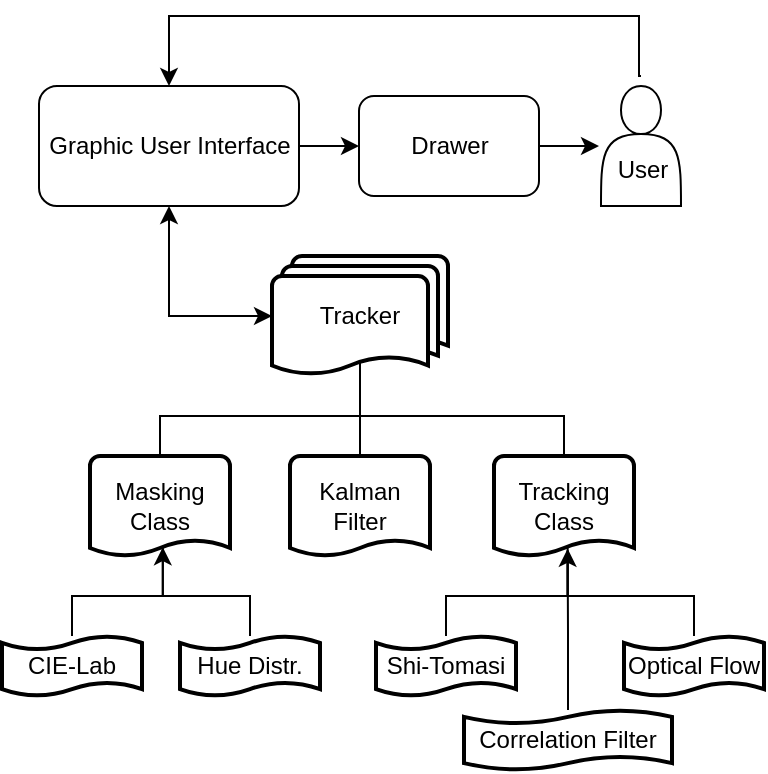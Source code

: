 <mxfile version="13.5.3" type="device"><diagram id="C5RBs43oDa-KdzZeNtuy" name="Page-1"><mxGraphModel dx="1038" dy="536" grid="1" gridSize="10" guides="1" tooltips="1" connect="1" arrows="1" fold="1" page="1" pageScale="1" pageWidth="827" pageHeight="1169" math="0" shadow="0"><root><mxCell id="WIyWlLk6GJQsqaUBKTNV-0"/><mxCell id="WIyWlLk6GJQsqaUBKTNV-1" parent="WIyWlLk6GJQsqaUBKTNV-0"/><mxCell id="q_uHIg8nzAEuxBB4KJ8k-6" style="edgeStyle=orthogonalEdgeStyle;rounded=0;orthogonalLoop=1;jettySize=auto;html=1;entryX=0;entryY=0.5;entryDx=0;entryDy=0;" edge="1" parent="WIyWlLk6GJQsqaUBKTNV-1" source="q_uHIg8nzAEuxBB4KJ8k-0" target="q_uHIg8nzAEuxBB4KJ8k-4"><mxGeometry relative="1" as="geometry"/></mxCell><mxCell id="q_uHIg8nzAEuxBB4KJ8k-10" style="edgeStyle=orthogonalEdgeStyle;rounded=0;orthogonalLoop=1;jettySize=auto;html=1;exitX=0.5;exitY=1;exitDx=0;exitDy=0;entryX=0;entryY=0.5;entryDx=0;entryDy=0;entryPerimeter=0;startArrow=classic;startFill=1;" edge="1" parent="WIyWlLk6GJQsqaUBKTNV-1" source="q_uHIg8nzAEuxBB4KJ8k-0" target="q_uHIg8nzAEuxBB4KJ8k-9"><mxGeometry relative="1" as="geometry"/></mxCell><mxCell id="q_uHIg8nzAEuxBB4KJ8k-0" value="Graphic User Interface" style="rounded=1;whiteSpace=wrap;html=1;" vertex="1" parent="WIyWlLk6GJQsqaUBKTNV-1"><mxGeometry x="234.5" y="125" width="130" height="60" as="geometry"/></mxCell><mxCell id="q_uHIg8nzAEuxBB4KJ8k-5" style="edgeStyle=orthogonalEdgeStyle;rounded=0;orthogonalLoop=1;jettySize=auto;html=1;" edge="1" parent="WIyWlLk6GJQsqaUBKTNV-1" source="q_uHIg8nzAEuxBB4KJ8k-4"><mxGeometry relative="1" as="geometry"><mxPoint x="514.5" y="155" as="targetPoint"/></mxGeometry></mxCell><mxCell id="q_uHIg8nzAEuxBB4KJ8k-4" value="Drawer" style="rounded=1;whiteSpace=wrap;html=1;" vertex="1" parent="WIyWlLk6GJQsqaUBKTNV-1"><mxGeometry x="394.5" y="130" width="90" height="50" as="geometry"/></mxCell><mxCell id="q_uHIg8nzAEuxBB4KJ8k-11" style="edgeStyle=orthogonalEdgeStyle;rounded=0;orthogonalLoop=1;jettySize=auto;html=1;entryX=0.5;entryY=0;entryDx=0;entryDy=0;startArrow=none;startFill=0;exitX=0.5;exitY=0;exitDx=0;exitDy=0;" edge="1" parent="WIyWlLk6GJQsqaUBKTNV-1" target="q_uHIg8nzAEuxBB4KJ8k-0"><mxGeometry relative="1" as="geometry"><mxPoint x="535.5" y="120" as="sourcePoint"/><mxPoint x="299.5" y="120" as="targetPoint"/><Array as="points"><mxPoint x="534.5" y="120"/><mxPoint x="534.5" y="90"/><mxPoint x="299.5" y="90"/></Array></mxGeometry></mxCell><mxCell id="q_uHIg8nzAEuxBB4KJ8k-8" value="" style="shape=actor;whiteSpace=wrap;html=1;" vertex="1" parent="WIyWlLk6GJQsqaUBKTNV-1"><mxGeometry x="515.5" y="125" width="40" height="60" as="geometry"/></mxCell><mxCell id="q_uHIg8nzAEuxBB4KJ8k-9" value="Tracker" style="strokeWidth=2;html=1;shape=mxgraph.flowchart.multi-document;whiteSpace=wrap;" vertex="1" parent="WIyWlLk6GJQsqaUBKTNV-1"><mxGeometry x="351" y="210" width="88" height="60" as="geometry"/></mxCell><mxCell id="q_uHIg8nzAEuxBB4KJ8k-17" style="edgeStyle=orthogonalEdgeStyle;rounded=0;orthogonalLoop=1;jettySize=auto;html=1;entryX=0.5;entryY=0.88;entryDx=0;entryDy=0;entryPerimeter=0;startArrow=none;startFill=0;endArrow=none;endFill=0;" edge="1" parent="WIyWlLk6GJQsqaUBKTNV-1" source="q_uHIg8nzAEuxBB4KJ8k-12" target="q_uHIg8nzAEuxBB4KJ8k-9"><mxGeometry relative="1" as="geometry"><Array as="points"><mxPoint x="295" y="290"/><mxPoint x="395" y="290"/></Array></mxGeometry></mxCell><mxCell id="q_uHIg8nzAEuxBB4KJ8k-12" value="Masking Class" style="strokeWidth=2;html=1;shape=mxgraph.flowchart.document2;whiteSpace=wrap;size=0.16;" vertex="1" parent="WIyWlLk6GJQsqaUBKTNV-1"><mxGeometry x="260" y="310" width="70" height="50" as="geometry"/></mxCell><mxCell id="q_uHIg8nzAEuxBB4KJ8k-18" style="edgeStyle=orthogonalEdgeStyle;rounded=0;orthogonalLoop=1;jettySize=auto;html=1;exitX=0.5;exitY=0;exitDx=0;exitDy=0;exitPerimeter=0;entryX=0.5;entryY=0.88;entryDx=0;entryDy=0;entryPerimeter=0;startArrow=none;startFill=0;endArrow=none;endFill=0;" edge="1" parent="WIyWlLk6GJQsqaUBKTNV-1" source="q_uHIg8nzAEuxBB4KJ8k-15" target="q_uHIg8nzAEuxBB4KJ8k-9"><mxGeometry relative="1" as="geometry"/></mxCell><mxCell id="q_uHIg8nzAEuxBB4KJ8k-15" value="Kalman Filter" style="strokeWidth=2;html=1;shape=mxgraph.flowchart.document2;whiteSpace=wrap;size=0.16;" vertex="1" parent="WIyWlLk6GJQsqaUBKTNV-1"><mxGeometry x="360" y="310" width="70" height="50" as="geometry"/></mxCell><mxCell id="q_uHIg8nzAEuxBB4KJ8k-20" style="edgeStyle=orthogonalEdgeStyle;rounded=0;orthogonalLoop=1;jettySize=auto;html=1;entryX=0.5;entryY=0.88;entryDx=0;entryDy=0;entryPerimeter=0;startArrow=none;startFill=0;endArrow=none;endFill=0;" edge="1" parent="WIyWlLk6GJQsqaUBKTNV-1" source="q_uHIg8nzAEuxBB4KJ8k-16" target="q_uHIg8nzAEuxBB4KJ8k-9"><mxGeometry relative="1" as="geometry"><Array as="points"><mxPoint x="497" y="290"/><mxPoint x="395" y="290"/></Array></mxGeometry></mxCell><mxCell id="q_uHIg8nzAEuxBB4KJ8k-16" value="Tracking Class" style="strokeWidth=2;html=1;shape=mxgraph.flowchart.document2;whiteSpace=wrap;size=0.16;" vertex="1" parent="WIyWlLk6GJQsqaUBKTNV-1"><mxGeometry x="462" y="310" width="70" height="50" as="geometry"/></mxCell><mxCell id="q_uHIg8nzAEuxBB4KJ8k-30" style="edgeStyle=orthogonalEdgeStyle;rounded=0;orthogonalLoop=1;jettySize=auto;html=1;entryX=0.526;entryY=0.912;entryDx=0;entryDy=0;entryPerimeter=0;startArrow=none;startFill=0;endArrow=none;endFill=0;" edge="1" parent="WIyWlLk6GJQsqaUBKTNV-1" source="q_uHIg8nzAEuxBB4KJ8k-21" target="q_uHIg8nzAEuxBB4KJ8k-16"><mxGeometry relative="1" as="geometry"/></mxCell><mxCell id="q_uHIg8nzAEuxBB4KJ8k-21" value="Shi-Tomasi" style="shape=tape;html=1;strokeWidth=2;perimeter=parallelogramPerimeter;whiteSpace=wrap;rounded=1;arcSize=12;size=0.23;" vertex="1" parent="WIyWlLk6GJQsqaUBKTNV-1"><mxGeometry x="403" y="400" width="70" height="30" as="geometry"/></mxCell><mxCell id="q_uHIg8nzAEuxBB4KJ8k-29" style="edgeStyle=orthogonalEdgeStyle;rounded=0;orthogonalLoop=1;jettySize=auto;html=1;entryX=0.526;entryY=0.928;entryDx=0;entryDy=0;entryPerimeter=0;startArrow=none;startFill=0;endArrow=classic;endFill=1;" edge="1" parent="WIyWlLk6GJQsqaUBKTNV-1" source="q_uHIg8nzAEuxBB4KJ8k-22" target="q_uHIg8nzAEuxBB4KJ8k-16"><mxGeometry relative="1" as="geometry"/></mxCell><mxCell id="q_uHIg8nzAEuxBB4KJ8k-22" value="Optical Flow" style="shape=tape;html=1;strokeWidth=2;perimeter=parallelogramPerimeter;whiteSpace=wrap;rounded=1;arcSize=12;size=0.23;" vertex="1" parent="WIyWlLk6GJQsqaUBKTNV-1"><mxGeometry x="527" y="400" width="70" height="30" as="geometry"/></mxCell><mxCell id="q_uHIg8nzAEuxBB4KJ8k-25" style="edgeStyle=orthogonalEdgeStyle;rounded=0;orthogonalLoop=1;jettySize=auto;html=1;entryX=0.52;entryY=0.912;entryDx=0;entryDy=0;entryPerimeter=0;startArrow=none;startFill=0;endArrow=none;endFill=0;" edge="1" parent="WIyWlLk6GJQsqaUBKTNV-1" source="q_uHIg8nzAEuxBB4KJ8k-23" target="q_uHIg8nzAEuxBB4KJ8k-12"><mxGeometry relative="1" as="geometry"/></mxCell><mxCell id="q_uHIg8nzAEuxBB4KJ8k-23" value="CIE-Lab" style="shape=tape;html=1;strokeWidth=2;perimeter=parallelogramPerimeter;whiteSpace=wrap;rounded=1;arcSize=12;size=0.23;" vertex="1" parent="WIyWlLk6GJQsqaUBKTNV-1"><mxGeometry x="216" y="400" width="70" height="30" as="geometry"/></mxCell><mxCell id="q_uHIg8nzAEuxBB4KJ8k-27" style="edgeStyle=orthogonalEdgeStyle;rounded=0;orthogonalLoop=1;jettySize=auto;html=1;entryX=0.52;entryY=0.912;entryDx=0;entryDy=0;entryPerimeter=0;startArrow=none;startFill=0;endArrow=classic;endFill=1;" edge="1" parent="WIyWlLk6GJQsqaUBKTNV-1" source="q_uHIg8nzAEuxBB4KJ8k-24" target="q_uHIg8nzAEuxBB4KJ8k-12"><mxGeometry relative="1" as="geometry"/></mxCell><mxCell id="q_uHIg8nzAEuxBB4KJ8k-24" value="Hue Distr." style="shape=tape;html=1;strokeWidth=2;perimeter=parallelogramPerimeter;whiteSpace=wrap;rounded=1;arcSize=12;size=0.23;" vertex="1" parent="WIyWlLk6GJQsqaUBKTNV-1"><mxGeometry x="305" y="400" width="70" height="30" as="geometry"/></mxCell><mxCell id="q_uHIg8nzAEuxBB4KJ8k-32" style="edgeStyle=orthogonalEdgeStyle;rounded=0;orthogonalLoop=1;jettySize=auto;html=1;entryX=0.526;entryY=0.944;entryDx=0;entryDy=0;entryPerimeter=0;startArrow=none;startFill=0;endArrow=none;endFill=0;" edge="1" parent="WIyWlLk6GJQsqaUBKTNV-1" source="q_uHIg8nzAEuxBB4KJ8k-31" target="q_uHIg8nzAEuxBB4KJ8k-16"><mxGeometry relative="1" as="geometry"/></mxCell><mxCell id="q_uHIg8nzAEuxBB4KJ8k-31" value="Correlation Filter" style="shape=tape;html=1;strokeWidth=2;perimeter=parallelogramPerimeter;whiteSpace=wrap;rounded=1;arcSize=12;size=0.23;" vertex="1" parent="WIyWlLk6GJQsqaUBKTNV-1"><mxGeometry x="447" y="437" width="104" height="30" as="geometry"/></mxCell><mxCell id="q_uHIg8nzAEuxBB4KJ8k-34" value="User" style="text;html=1;align=center;verticalAlign=middle;resizable=0;points=[];autosize=1;" vertex="1" parent="WIyWlLk6GJQsqaUBKTNV-1"><mxGeometry x="515.5" y="157" width="40" height="20" as="geometry"/></mxCell></root></mxGraphModel></diagram></mxfile>